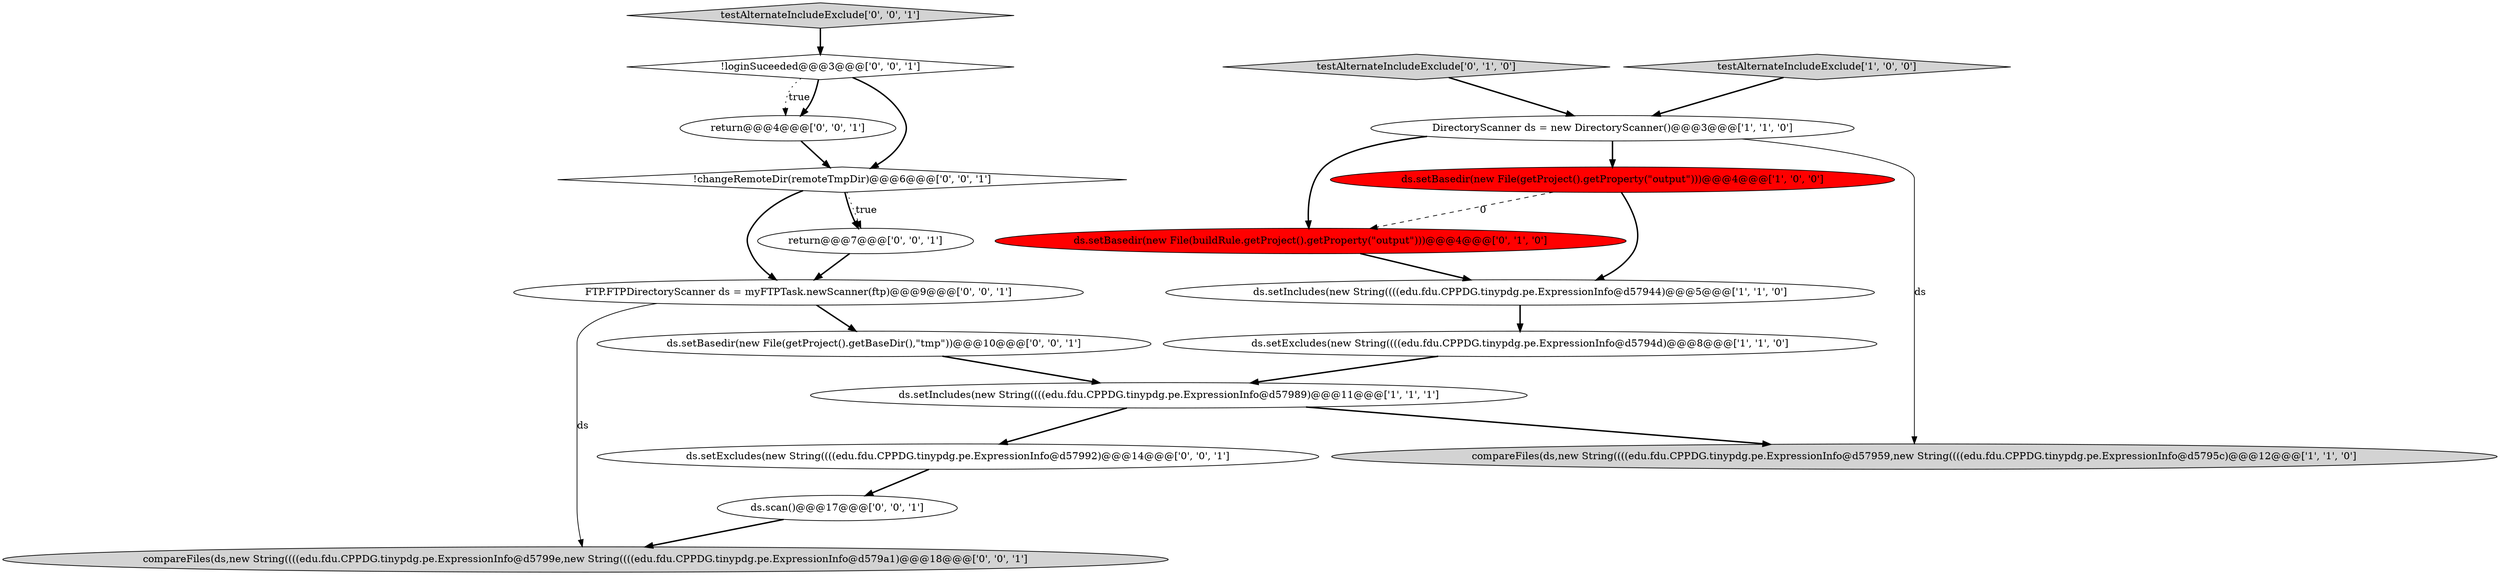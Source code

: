 digraph {
0 [style = filled, label = "ds.setIncludes(new String((((edu.fdu.CPPDG.tinypdg.pe.ExpressionInfo@d57944)@@@5@@@['1', '1', '0']", fillcolor = white, shape = ellipse image = "AAA0AAABBB1BBB"];
9 [style = filled, label = "!loginSuceeded@@@3@@@['0', '0', '1']", fillcolor = white, shape = diamond image = "AAA0AAABBB3BBB"];
13 [style = filled, label = "testAlternateIncludeExclude['0', '0', '1']", fillcolor = lightgray, shape = diamond image = "AAA0AAABBB3BBB"];
7 [style = filled, label = "testAlternateIncludeExclude['0', '1', '0']", fillcolor = lightgray, shape = diamond image = "AAA0AAABBB2BBB"];
1 [style = filled, label = "testAlternateIncludeExclude['1', '0', '0']", fillcolor = lightgray, shape = diamond image = "AAA0AAABBB1BBB"];
8 [style = filled, label = "ds.setBasedir(new File(buildRule.getProject().getProperty(\"output\")))@@@4@@@['0', '1', '0']", fillcolor = red, shape = ellipse image = "AAA1AAABBB2BBB"];
10 [style = filled, label = "FTP.FTPDirectoryScanner ds = myFTPTask.newScanner(ftp)@@@9@@@['0', '0', '1']", fillcolor = white, shape = ellipse image = "AAA0AAABBB3BBB"];
16 [style = filled, label = "compareFiles(ds,new String((((edu.fdu.CPPDG.tinypdg.pe.ExpressionInfo@d5799e,new String((((edu.fdu.CPPDG.tinypdg.pe.ExpressionInfo@d579a1)@@@18@@@['0', '0', '1']", fillcolor = lightgray, shape = ellipse image = "AAA0AAABBB3BBB"];
17 [style = filled, label = "return@@@4@@@['0', '0', '1']", fillcolor = white, shape = ellipse image = "AAA0AAABBB3BBB"];
6 [style = filled, label = "ds.setIncludes(new String((((edu.fdu.CPPDG.tinypdg.pe.ExpressionInfo@d57989)@@@11@@@['1', '1', '1']", fillcolor = white, shape = ellipse image = "AAA0AAABBB1BBB"];
5 [style = filled, label = "ds.setExcludes(new String((((edu.fdu.CPPDG.tinypdg.pe.ExpressionInfo@d5794d)@@@8@@@['1', '1', '0']", fillcolor = white, shape = ellipse image = "AAA0AAABBB1BBB"];
4 [style = filled, label = "ds.setBasedir(new File(getProject().getProperty(\"output\")))@@@4@@@['1', '0', '0']", fillcolor = red, shape = ellipse image = "AAA1AAABBB1BBB"];
15 [style = filled, label = "ds.setBasedir(new File(getProject().getBaseDir(),\"tmp\"))@@@10@@@['0', '0', '1']", fillcolor = white, shape = ellipse image = "AAA0AAABBB3BBB"];
12 [style = filled, label = "ds.setExcludes(new String((((edu.fdu.CPPDG.tinypdg.pe.ExpressionInfo@d57992)@@@14@@@['0', '0', '1']", fillcolor = white, shape = ellipse image = "AAA0AAABBB3BBB"];
3 [style = filled, label = "compareFiles(ds,new String((((edu.fdu.CPPDG.tinypdg.pe.ExpressionInfo@d57959,new String((((edu.fdu.CPPDG.tinypdg.pe.ExpressionInfo@d5795c)@@@12@@@['1', '1', '0']", fillcolor = lightgray, shape = ellipse image = "AAA0AAABBB1BBB"];
18 [style = filled, label = "return@@@7@@@['0', '0', '1']", fillcolor = white, shape = ellipse image = "AAA0AAABBB3BBB"];
14 [style = filled, label = "!changeRemoteDir(remoteTmpDir)@@@6@@@['0', '0', '1']", fillcolor = white, shape = diamond image = "AAA0AAABBB3BBB"];
2 [style = filled, label = "DirectoryScanner ds = new DirectoryScanner()@@@3@@@['1', '1', '0']", fillcolor = white, shape = ellipse image = "AAA0AAABBB1BBB"];
11 [style = filled, label = "ds.scan()@@@17@@@['0', '0', '1']", fillcolor = white, shape = ellipse image = "AAA0AAABBB3BBB"];
11->16 [style = bold, label=""];
6->3 [style = bold, label=""];
10->15 [style = bold, label=""];
9->17 [style = dotted, label="true"];
12->11 [style = bold, label=""];
14->10 [style = bold, label=""];
9->17 [style = bold, label=""];
15->6 [style = bold, label=""];
2->4 [style = bold, label=""];
4->0 [style = bold, label=""];
8->0 [style = bold, label=""];
2->3 [style = solid, label="ds"];
5->6 [style = bold, label=""];
18->10 [style = bold, label=""];
17->14 [style = bold, label=""];
7->2 [style = bold, label=""];
4->8 [style = dashed, label="0"];
9->14 [style = bold, label=""];
14->18 [style = bold, label=""];
1->2 [style = bold, label=""];
13->9 [style = bold, label=""];
10->16 [style = solid, label="ds"];
14->18 [style = dotted, label="true"];
2->8 [style = bold, label=""];
0->5 [style = bold, label=""];
6->12 [style = bold, label=""];
}
